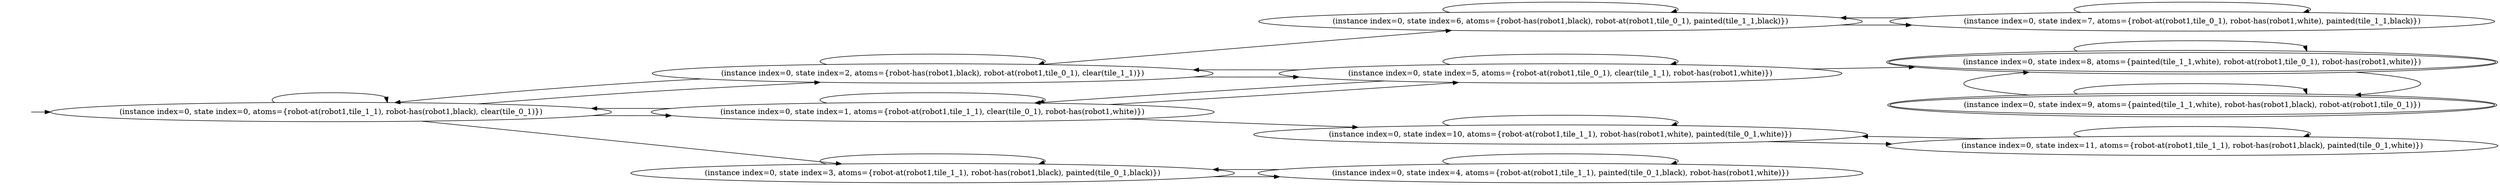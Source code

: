 digraph {
rankdir="LR"
s0[label="(instance index=0, state index=0, atoms={robot-at(robot1,tile_1_1), robot-has(robot1,black), clear(tile_0_1)})"]
s2[label="(instance index=0, state index=2, atoms={robot-has(robot1,black), robot-at(robot1,tile_0_1), clear(tile_1_1)})"]
s1[label="(instance index=0, state index=1, atoms={robot-at(robot1,tile_1_1), clear(tile_0_1), robot-has(robot1,white)})"]
s3[label="(instance index=0, state index=3, atoms={robot-at(robot1,tile_1_1), robot-has(robot1,black), painted(tile_0_1,black)})"]
s5[label="(instance index=0, state index=5, atoms={robot-at(robot1,tile_0_1), clear(tile_1_1), robot-has(robot1,white)})"]
s6[label="(instance index=0, state index=6, atoms={robot-has(robot1,black), robot-at(robot1,tile_0_1), painted(tile_1_1,black)})"]
s10[label="(instance index=0, state index=10, atoms={robot-at(robot1,tile_1_1), robot-has(robot1,white), painted(tile_0_1,white)})"]
s4[label="(instance index=0, state index=4, atoms={robot-at(robot1,tile_1_1), painted(tile_0_1,black), robot-has(robot1,white)})"]
s8[peripheries=2,label="(instance index=0, state index=8, atoms={painted(tile_1_1,white), robot-at(robot1,tile_0_1), robot-has(robot1,white)})"]
s9[peripheries=2,label="(instance index=0, state index=9, atoms={painted(tile_1_1,white), robot-has(robot1,black), robot-at(robot1,tile_0_1)})"]
s7[label="(instance index=0, state index=7, atoms={robot-at(robot1,tile_0_1), robot-has(robot1,white), painted(tile_1_1,black)})"]
s11[label="(instance index=0, state index=11, atoms={robot-at(robot1,tile_1_1), robot-has(robot1,black), painted(tile_0_1,white)})"]
Dangling [ label = "", style = invis ]
{ rank = same; Dangling }
Dangling -> s0
{ rank = same; s0}
{ rank = same; s2,s1,s3}
{ rank = same; s5,s6,s10,s4}
{ rank = same; s8,s9,s7,s11}
{
s0->s3
s0->s2
s0->s1
s0->s0
}
{
s2->s6
s2->s2
s2->s5
s2->s0
s1->s1
s1->s5
s1->s10
s1->s0
s3->s4
s3->s3
}
{
s5->s5
s5->s2
s5->s1
s5->s8
s6->s7
s6->s6
s10->s11
s10->s10
s4->s4
s4->s3
}
{
s8->s9
s8->s8
s9->s9
s9->s8
s7->s7
s7->s6
s11->s11
s11->s10
}
}
